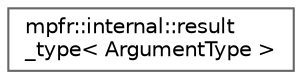 digraph "类继承关系图"
{
 // LATEX_PDF_SIZE
  bgcolor="transparent";
  edge [fontname=Helvetica,fontsize=10,labelfontname=Helvetica,labelfontsize=10];
  node [fontname=Helvetica,fontsize=10,shape=box,height=0.2,width=0.4];
  rankdir="LR";
  Node0 [id="Node000000",label="mpfr::internal::result\l_type\< ArgumentType \>",height=0.2,width=0.4,color="grey40", fillcolor="white", style="filled",URL="$structmpfr_1_1internal_1_1result__type.html",tooltip=" "];
}

